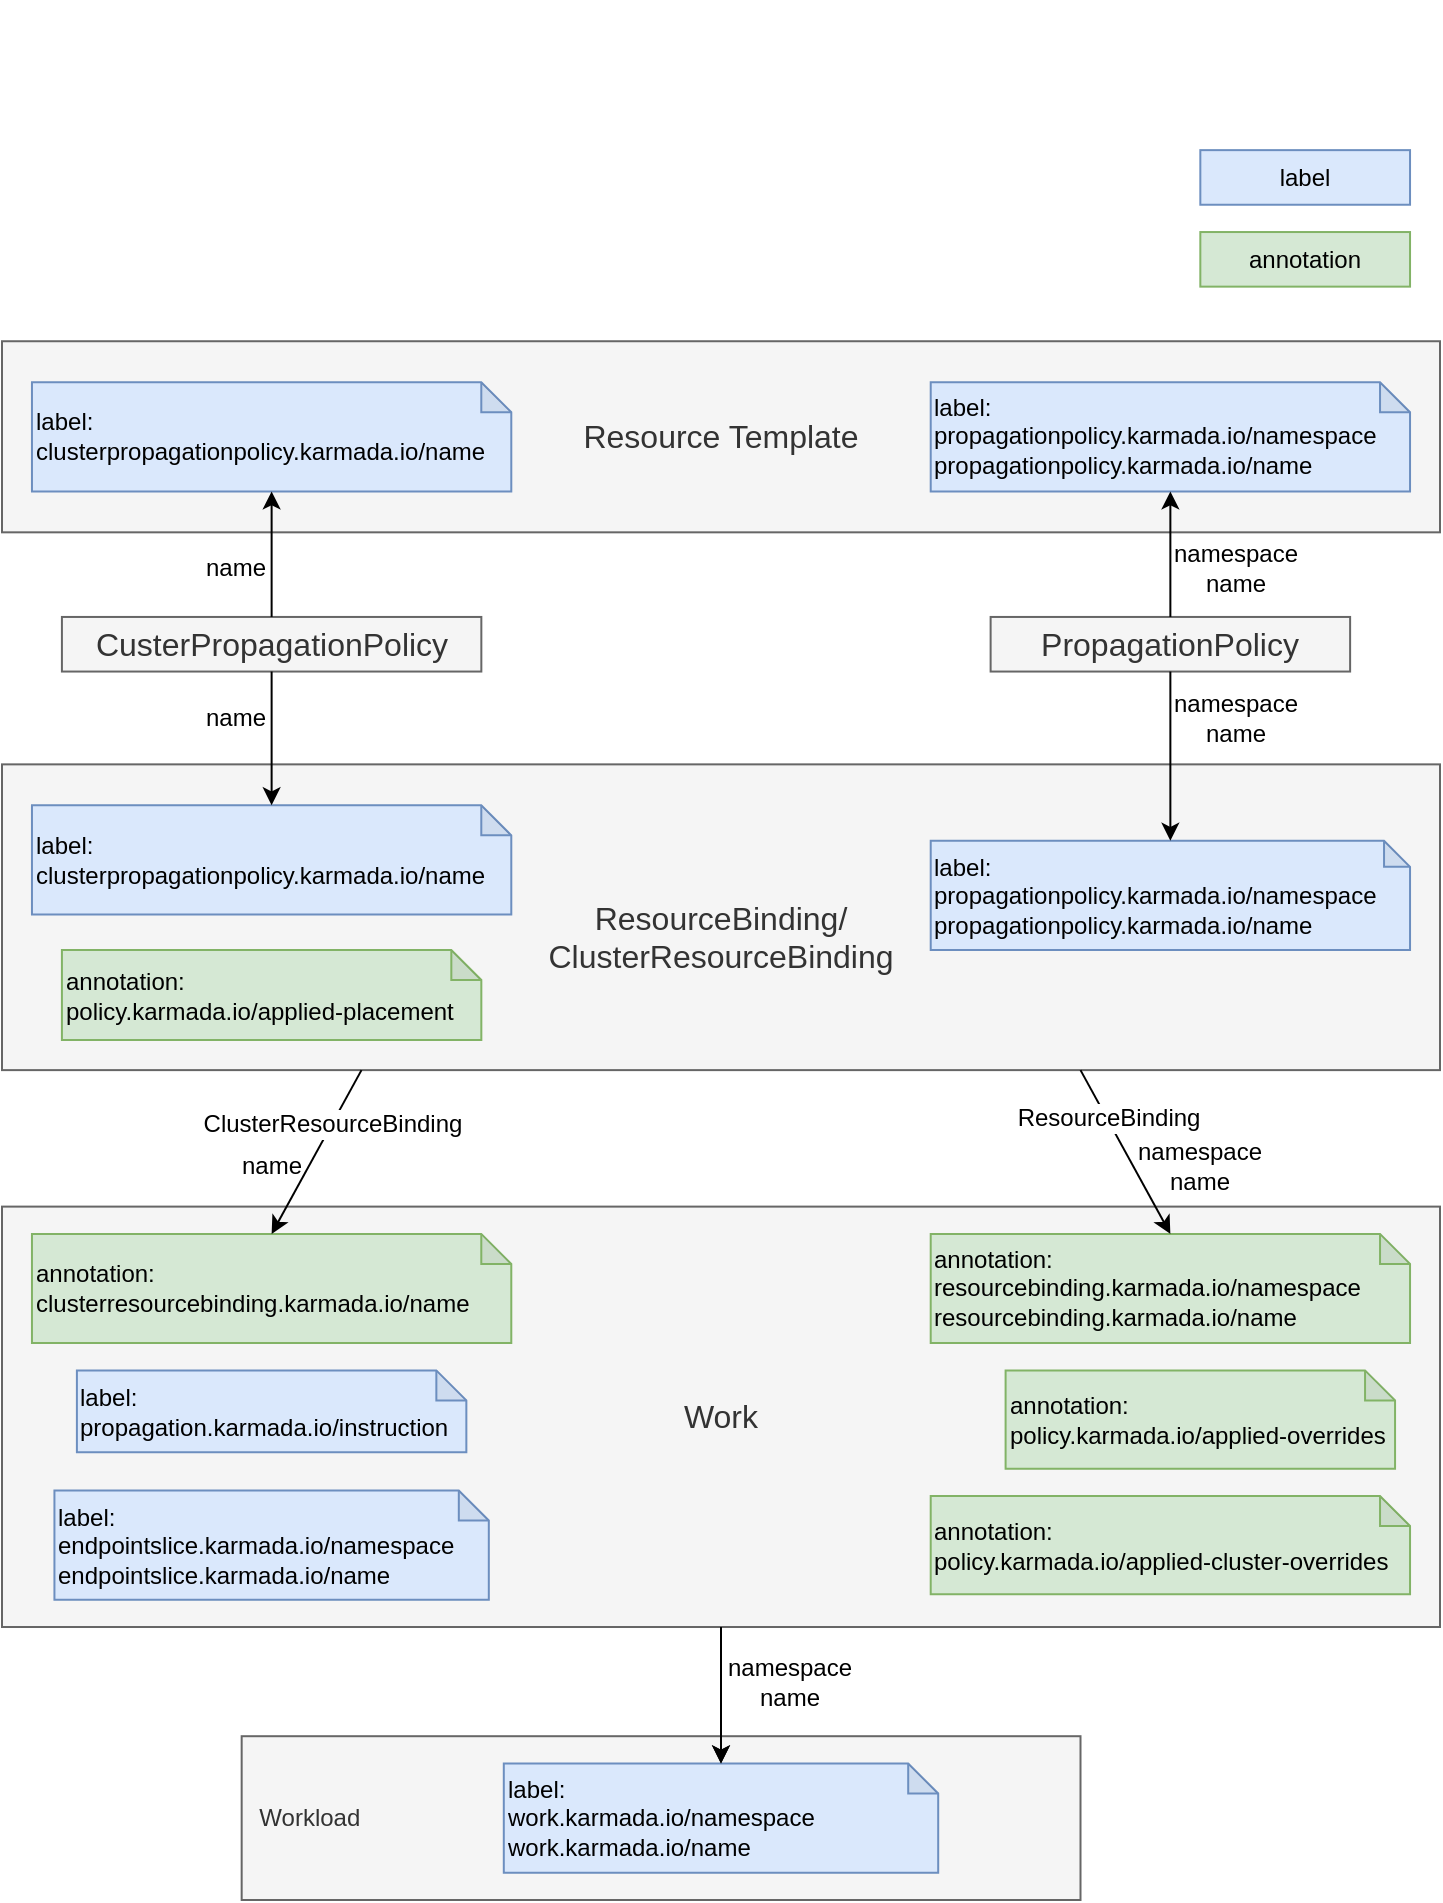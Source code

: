 <mxfile version="21.6.1" type="device">
  <diagram id="jWAMvOakBas4Yc_O8tK2" name="object association map">
    <mxGraphModel dx="864" dy="508" grid="0" gridSize="10" guides="1" tooltips="1" connect="1" arrows="1" fold="1" page="1" pageScale="1" pageWidth="827" pageHeight="1169" math="0" shadow="0">
      <root>
        <mxCell id="0" />
        <mxCell id="1" parent="0" />
        <mxCell id="i_2lN-LVfjnNXAP57_Qb-129" value="" style="group;container=0;" parent="1" vertex="1" connectable="0">
          <mxGeometry x="139.887" y="70" width="389.458" height="122.845" as="geometry" />
        </mxCell>
        <mxCell id="i_2lN-LVfjnNXAP57_Qb-188" value="" style="group;fontSize=15;" parent="1" vertex="1" connectable="0">
          <mxGeometry x="643.188" y="145.072" width="104.854" height="109.195" as="geometry" />
        </mxCell>
        <mxCell id="i_2lN-LVfjnNXAP57_Qb-184" value="&lt;font style=&quot;font-size: 12px&quot;&gt;label&lt;/font&gt;" style="rounded=0;whiteSpace=wrap;html=1;labelBackgroundColor=none;fontSize=8;fillColor=#dae8fc;strokeColor=#6c8ebf;" parent="i_2lN-LVfjnNXAP57_Qb-188" vertex="1">
          <mxGeometry x="14.979" width="104.854" height="27.299" as="geometry" />
        </mxCell>
        <mxCell id="i_2lN-LVfjnNXAP57_Qb-185" value="&lt;font style=&quot;font-size: 12px&quot;&gt;annotation&lt;/font&gt;" style="rounded=0;whiteSpace=wrap;html=1;labelBackgroundColor=none;fontSize=8;fillColor=#d5e8d4;strokeColor=#82b366;" parent="i_2lN-LVfjnNXAP57_Qb-188" vertex="1">
          <mxGeometry x="14.979" y="40.948" width="104.854" height="27.299" as="geometry" />
        </mxCell>
        <mxCell id="i_2lN-LVfjnNXAP57_Qb-24" value="&lt;font style=&quot;font-size: 16px&quot;&gt;&lt;br&gt;ResourceBinding/&lt;br&gt;ClusterResourceBinding&lt;/font&gt;" style="rounded=0;whiteSpace=wrap;html=1;align=center;fillColor=#f5f5f5;strokeColor=#666666;fontColor=#333333;verticalAlign=middle;" parent="1" vertex="1">
          <mxGeometry x="59" y="452.184" width="719" height="152.874" as="geometry" />
        </mxCell>
        <mxCell id="i_2lN-LVfjnNXAP57_Qb-75" value="&lt;font style=&quot;font-size: 16px&quot;&gt;Resource Template&lt;/font&gt;" style="rounded=0;whiteSpace=wrap;html=1;fontFamily=Helvetica;fontSize=8;align=center;labelBackgroundColor=none;fillColor=#f5f5f5;strokeColor=#666666;fontColor=#333333;" parent="1" vertex="1">
          <mxGeometry x="59" y="240.618" width="719" height="95.546" as="geometry" />
        </mxCell>
        <mxCell id="i_2lN-LVfjnNXAP57_Qb-19" value="&lt;font style=&quot;font-size: 16px&quot;&gt;CusterPropagationPolicy&lt;/font&gt;" style="rounded=0;whiteSpace=wrap;html=1;fillColor=#f5f5f5;strokeColor=#666666;fontColor=#333333;" parent="1" vertex="1">
          <mxGeometry x="88.958" y="378.477" width="209.708" height="27.299" as="geometry" />
        </mxCell>
        <UserObject label="&lt;div style=&quot;font-size: 12px&quot;&gt;&lt;font style=&quot;font-size: 12px&quot;&gt;label:&lt;/font&gt;&lt;/div&gt;&lt;font style=&quot;font-size: 12px&quot;&gt;propagationpolicy.karmada.io/namespace&lt;br&gt;propagationpolicy.karmada.io/name&lt;/font&gt;" link="propagationpolicy.karmada.io/namespacepropagationpolicy.karmada.io/name" id="i_2lN-LVfjnNXAP57_Qb-33">
          <mxCell style="shape=note;html=1;backgroundOutline=1;darkOpacity=0.05;rounded=0;fontSize=8;align=left;size=15;whiteSpace=wrap;fillColor=#dae8fc;strokeColor=#6c8ebf;" parent="1" vertex="1">
            <mxGeometry x="523.354" y="261.092" width="239.667" height="54.598" as="geometry" />
          </mxCell>
        </UserObject>
        <UserObject label="&lt;div style=&quot;font-size: 12px&quot;&gt;&lt;font style=&quot;font-size: 12px&quot;&gt;label:&lt;/font&gt;&lt;/div&gt;&lt;div style=&quot;font-size: 12px&quot;&gt;&lt;font style=&quot;font-size: 12px&quot;&gt;clusterpropagationpolicy.karmada.io/name&lt;/font&gt;&lt;br&gt;&lt;/div&gt;" link="propagationpolicy.karmada.io/namespacepropagationpolicy.karmada.io/name" id="i_2lN-LVfjnNXAP57_Qb-38">
          <mxCell style="shape=note;html=1;backgroundOutline=1;darkOpacity=0.05;rounded=0;fontSize=8;align=left;size=15;whiteSpace=wrap;fillColor=#dae8fc;strokeColor=#6c8ebf;" parent="1" vertex="1">
            <mxGeometry x="73.979" y="261.092" width="239.667" height="54.598" as="geometry" />
          </mxCell>
        </UserObject>
        <mxCell id="i_2lN-LVfjnNXAP57_Qb-48" value="&lt;font style=&quot;font-size: 16px&quot;&gt;PropagationPolicy&lt;/font&gt;" style="rounded=0;whiteSpace=wrap;html=1;fillColor=#f5f5f5;strokeColor=#666666;fontColor=#333333;" parent="1" vertex="1">
          <mxGeometry x="553.312" y="378.477" width="179.75" height="27.299" as="geometry" />
        </mxCell>
        <UserObject label="&lt;div style=&quot;font-size: 12px;&quot;&gt;&lt;span style=&quot;font-size: 12px;&quot;&gt;label:&lt;/span&gt;&lt;/div&gt;&lt;div style=&quot;font-size: 12px;&quot;&gt;clusterpropagationpolicy.karmada.io/name&lt;br style=&quot;font-size: 12px;&quot;&gt;&lt;/div&gt;" link="propagationpolicy.karmada.io/namespacepropagationpolicy.karmada.io/name" id="i_2lN-LVfjnNXAP57_Qb-66">
          <mxCell style="shape=note;html=1;backgroundOutline=1;darkOpacity=0.05;rounded=0;fontSize=12;align=left;size=15;whiteSpace=wrap;fillColor=#dae8fc;strokeColor=#6c8ebf;" parent="1" vertex="1">
            <mxGeometry x="73.979" y="472.658" width="239.667" height="54.598" as="geometry" />
          </mxCell>
        </UserObject>
        <UserObject label="&lt;div style=&quot;font-size: 12px;&quot;&gt;&lt;span style=&quot;font-size: 12px;&quot;&gt;label:&lt;/span&gt;&lt;/div&gt;propagationpolicy.karmada.io/namespace&lt;br style=&quot;font-size: 12px;&quot;&gt;propagationpolicy.karmada.io/name" link="propagationpolicy.karmada.io/namespacepropagationpolicy.karmada.io/name" id="i_2lN-LVfjnNXAP57_Qb-67">
          <mxCell style="shape=note;html=1;backgroundOutline=1;darkOpacity=0.05;rounded=0;fontSize=12;align=left;size=13;whiteSpace=wrap;fillColor=#dae8fc;strokeColor=#6c8ebf;" parent="1" vertex="1">
            <mxGeometry x="523.354" y="490.402" width="239.667" height="54.598" as="geometry" />
          </mxCell>
        </UserObject>
        <UserObject label="&lt;div style=&quot;font-size: 12px;&quot;&gt;annotation:&lt;/div&gt;&lt;div style=&quot;font-size: 12px;&quot;&gt;policy.karmada.io/applied-placement&lt;br style=&quot;font-size: 12px;&quot;&gt;&lt;/div&gt;" link="propagationpolicy.karmada.io/namespacepropagationpolicy.karmada.io/name" id="i_2lN-LVfjnNXAP57_Qb-76">
          <mxCell style="shape=note;html=1;backgroundOutline=1;darkOpacity=0.05;rounded=0;fontSize=12;align=left;size=15;whiteSpace=wrap;fillColor=#d5e8d4;strokeColor=#82b366;" parent="1" vertex="1">
            <mxGeometry x="88.958" y="545" width="209.708" height="45.043" as="geometry" />
          </mxCell>
        </UserObject>
        <mxCell id="i_2lN-LVfjnNXAP57_Qb-78" value="&lt;font style=&quot;font-size: 16px&quot;&gt;Work&lt;/font&gt;" style="rounded=0;whiteSpace=wrap;html=1;align=center;labelPosition=center;verticalLabelPosition=middle;verticalAlign=middle;fillColor=#f5f5f5;strokeColor=#666666;fontColor=#333333;" parent="1" vertex="1">
          <mxGeometry x="59" y="673.305" width="719" height="210.201" as="geometry" />
        </mxCell>
        <UserObject label="&lt;div style=&quot;font-size: 12px;&quot;&gt;&lt;span style=&quot;font-size: 12px;&quot;&gt;annotation:&lt;/span&gt;&lt;/div&gt;&lt;div style=&quot;&quot;&gt;clusterresourcebinding.karmada.io/name&lt;br style=&quot;font-size: 12px;&quot;&gt;&lt;/div&gt;" link="clusterresourcebinding.karmada.io/name" id="i_2lN-LVfjnNXAP57_Qb-83">
          <mxCell style="shape=note;html=1;backgroundOutline=1;darkOpacity=0.05;rounded=0;fontSize=12;align=left;size=15;whiteSpace=wrap;fillColor=#d5e8d4;strokeColor=#82b366;" parent="1" vertex="1">
            <mxGeometry x="73.979" y="686.954" width="239.667" height="54.598" as="geometry" />
          </mxCell>
        </UserObject>
        <UserObject label="&lt;div style=&quot;font-size: 12px;&quot;&gt;&lt;span style=&quot;font-size: 12px;&quot;&gt;annotation:&lt;/span&gt;&lt;/div&gt;&lt;div style=&quot;font-size: 12px;&quot;&gt;&lt;div style=&quot;font-size: 12px;&quot;&gt;resourcebinding.karmada.io/namespace&lt;/div&gt;&lt;div style=&quot;font-size: 12px;&quot;&gt;resourcebinding.karmada.io/name&lt;/div&gt;&lt;/div&gt;" link="resourcebinding.karmada.io/namespace resourcebinding.karmada.io/name" id="i_2lN-LVfjnNXAP57_Qb-84">
          <mxCell style="shape=note;html=1;backgroundOutline=1;darkOpacity=0.05;rounded=0;fontSize=12;align=left;size=15;whiteSpace=wrap;fillColor=#d5e8d4;strokeColor=#82b366;" parent="1" vertex="1">
            <mxGeometry x="523.354" y="686.954" width="239.667" height="54.598" as="geometry" />
          </mxCell>
        </UserObject>
        <mxCell id="i_2lN-LVfjnNXAP57_Qb-92" value="" style="endArrow=classic;html=1;fontFamily=Helvetica;fontSize=8;exitX=0.5;exitY=0;exitDx=0;exitDy=0;entryX=0.5;entryY=1;entryDx=0;entryDy=0;entryPerimeter=0;" parent="1" source="i_2lN-LVfjnNXAP57_Qb-19" target="i_2lN-LVfjnNXAP57_Qb-38" edge="1">
          <mxGeometry x="59" y="240.618" as="geometry">
            <mxPoint x="163.854" y="528.621" as="sourcePoint" />
            <mxPoint x="313.646" y="528.621" as="targetPoint" />
          </mxGeometry>
        </mxCell>
        <mxCell id="i_2lN-LVfjnNXAP57_Qb-95" value="" style="endArrow=classic;html=1;fontFamily=Helvetica;fontSize=8;exitX=0.5;exitY=1;exitDx=0;exitDy=0;entryX=0.5;entryY=0;entryDx=0;entryDy=0;entryPerimeter=0;" parent="1" source="i_2lN-LVfjnNXAP57_Qb-19" target="i_2lN-LVfjnNXAP57_Qb-66" edge="1">
          <mxGeometry x="59" y="240.618" as="geometry">
            <mxPoint x="163.854" y="528.621" as="sourcePoint" />
            <mxPoint x="313.646" y="528.621" as="targetPoint" />
          </mxGeometry>
        </mxCell>
        <mxCell id="i_2lN-LVfjnNXAP57_Qb-99" value="" style="endArrow=classic;html=1;fontFamily=Helvetica;fontSize=8;exitX=0.5;exitY=1;exitDx=0;exitDy=0;" parent="1" source="i_2lN-LVfjnNXAP57_Qb-48" target="i_2lN-LVfjnNXAP57_Qb-67" edge="1">
          <mxGeometry x="59" y="240.618" as="geometry">
            <mxPoint x="163.854" y="528.621" as="sourcePoint" />
            <mxPoint x="313.646" y="528.621" as="targetPoint" />
          </mxGeometry>
        </mxCell>
        <mxCell id="i_2lN-LVfjnNXAP57_Qb-101" value="" style="endArrow=classic;html=1;fontFamily=Helvetica;fontSize=8;exitX=0.5;exitY=0;exitDx=0;exitDy=0;" parent="1" source="i_2lN-LVfjnNXAP57_Qb-48" target="i_2lN-LVfjnNXAP57_Qb-33" edge="1">
          <mxGeometry x="59" y="240.618" as="geometry">
            <mxPoint x="163.854" y="528.621" as="sourcePoint" />
            <mxPoint x="313.646" y="528.621" as="targetPoint" />
          </mxGeometry>
        </mxCell>
        <mxCell id="i_2lN-LVfjnNXAP57_Qb-108" value="" style="endArrow=classic;html=1;fontFamily=Helvetica;fontSize=8;exitX=0.25;exitY=1;exitDx=0;exitDy=0;entryX=0.5;entryY=0;entryDx=0;entryDy=0;entryPerimeter=0;" parent="1" source="i_2lN-LVfjnNXAP57_Qb-24" target="i_2lN-LVfjnNXAP57_Qb-83" edge="1">
          <mxGeometry x="59" y="240.618" as="geometry">
            <mxPoint x="163.854" y="523.161" as="sourcePoint" />
            <mxPoint x="313.646" y="523.161" as="targetPoint" />
          </mxGeometry>
        </mxCell>
        <mxCell id="i_2lN-LVfjnNXAP57_Qb-110" value="ClusterResourceBinding" style="edgeLabel;html=1;align=center;verticalAlign=middle;resizable=0;points=[];fontSize=12;fontFamily=Helvetica;" parent="i_2lN-LVfjnNXAP57_Qb-108" vertex="1" connectable="0">
          <mxGeometry x="-0.344" relative="1" as="geometry">
            <mxPoint as="offset" />
          </mxGeometry>
        </mxCell>
        <mxCell id="i_2lN-LVfjnNXAP57_Qb-111" value="" style="endArrow=classic;html=1;fontFamily=Helvetica;fontSize=8;exitX=0.75;exitY=1;exitDx=0;exitDy=0;entryX=0.5;entryY=0;entryDx=0;entryDy=0;entryPerimeter=0;" parent="1" source="i_2lN-LVfjnNXAP57_Qb-24" target="i_2lN-LVfjnNXAP57_Qb-84" edge="1">
          <mxGeometry x="59" y="240.618" as="geometry">
            <mxPoint x="163.854" y="523.161" as="sourcePoint" />
            <mxPoint x="313.646" y="523.161" as="targetPoint" />
          </mxGeometry>
        </mxCell>
        <mxCell id="i_2lN-LVfjnNXAP57_Qb-113" value="&lt;font style=&quot;font-size: 12px&quot;&gt;ResourceBinding&lt;/font&gt;" style="edgeLabel;html=1;align=center;verticalAlign=middle;resizable=0;points=[];fontSize=8;fontFamily=Helvetica;" parent="i_2lN-LVfjnNXAP57_Qb-111" vertex="1" connectable="0">
          <mxGeometry x="-0.406" relative="1" as="geometry">
            <mxPoint as="offset" />
          </mxGeometry>
        </mxCell>
        <UserObject label="&lt;div style=&quot;font-size: 12px;&quot;&gt;&lt;span style=&quot;font-size: 12px;&quot;&gt;label:&lt;/span&gt;&lt;/div&gt;&lt;div style=&quot;font-size: 12px;&quot;&gt;propagation.karmada.io/instruction&lt;br style=&quot;font-size: 12px;&quot;&gt;&lt;/div&gt;" link="clusterresourcebinding.karmada.io/name" id="i_2lN-LVfjnNXAP57_Qb-114">
          <mxCell style="shape=note;html=1;backgroundOutline=1;darkOpacity=0.05;rounded=0;fontSize=12;align=left;size=15;whiteSpace=wrap;fillColor=#dae8fc;strokeColor=#6c8ebf;" parent="1" vertex="1">
            <mxGeometry x="96.448" y="755.201" width="194.729" height="40.948" as="geometry" />
          </mxCell>
        </UserObject>
        <UserObject label="&lt;div style=&quot;font-size: 12px;&quot;&gt;&lt;span style=&quot;font-size: 12px;&quot;&gt;label:&lt;/span&gt;&lt;/div&gt;&lt;div style=&quot;font-size: 12px;&quot;&gt;&lt;div style=&quot;font-size: 12px;&quot;&gt;endpointslice.karmada.io/namespace&lt;/div&gt;&lt;div style=&quot;font-size: 12px;&quot;&gt;endpointslice.karmada.io/name&lt;/div&gt;&lt;/div&gt;" link="clusterresourcebinding.karmada.io/name" id="i_2lN-LVfjnNXAP57_Qb-116">
          <mxCell style="shape=note;html=1;backgroundOutline=1;darkOpacity=0.05;rounded=0;fontSize=12;align=left;size=15;whiteSpace=wrap;fillColor=#dae8fc;strokeColor=#6c8ebf;" parent="1" vertex="1">
            <mxGeometry x="85.214" y="815.259" width="217.198" height="54.598" as="geometry" />
          </mxCell>
        </UserObject>
        <UserObject label="&lt;div style=&quot;font-size: 12px;&quot;&gt;annotation:&lt;/div&gt;&lt;div style=&quot;font-size: 12px;&quot;&gt;policy.karmada.io/applied-cluster-overrides&lt;br style=&quot;font-size: 12px;&quot;&gt;&lt;/div&gt;" link="clusterresourcebinding.karmada.io/name" id="i_2lN-LVfjnNXAP57_Qb-118">
          <mxCell style="shape=note;html=1;backgroundOutline=1;darkOpacity=0.05;rounded=0;fontSize=12;align=left;size=15;whiteSpace=wrap;fillColor=#d5e8d4;strokeColor=#82b366;" parent="1" vertex="1">
            <mxGeometry x="523.354" y="817.989" width="239.667" height="49.138" as="geometry" />
          </mxCell>
        </UserObject>
        <UserObject label="&lt;div style=&quot;font-size: 12px;&quot;&gt;annotation:&lt;/div&gt;&lt;div style=&quot;font-size: 12px;&quot;&gt;policy.karmada.io/applied-overrides&lt;br style=&quot;font-size: 12px;&quot;&gt;&lt;/div&gt;" link="clusterresourcebinding.karmada.io/name" id="i_2lN-LVfjnNXAP57_Qb-120">
          <mxCell style="shape=note;html=1;backgroundOutline=1;darkOpacity=0.05;rounded=0;fontSize=12;align=left;size=15;whiteSpace=wrap;fillColor=#d5e8d4;strokeColor=#82b366;" parent="1" vertex="1">
            <mxGeometry x="560.802" y="755.201" width="194.729" height="49.138" as="geometry" />
          </mxCell>
        </UserObject>
        <mxCell id="i_2lN-LVfjnNXAP57_Qb-122" value="&amp;nbsp; Workload" style="rounded=0;whiteSpace=wrap;html=1;align=left;labelPosition=center;verticalLabelPosition=middle;verticalAlign=middle;fillColor=#f5f5f5;strokeColor=#666666;fontColor=#333333;" parent="1" vertex="1">
          <mxGeometry x="178.833" y="938.103" width="419.417" height="81.897" as="geometry" />
        </mxCell>
        <UserObject label="&lt;div style=&quot;font-size: 12px;&quot;&gt;&lt;span style=&quot;font-size: 12px;&quot;&gt;label:&lt;/span&gt;&lt;/div&gt;&lt;div style=&quot;font-size: 12px;&quot;&gt;&lt;div style=&quot;font-size: 12px;&quot;&gt;work.karmada.io/namespace&lt;/div&gt;&lt;div style=&quot;font-size: 12px;&quot;&gt;work.karmada.io/name&lt;/div&gt;&lt;/div&gt;" link="clusterresourcebinding.karmada.io/name" id="i_2lN-LVfjnNXAP57_Qb-123">
          <mxCell style="shape=note;html=1;backgroundOutline=1;darkOpacity=0.05;rounded=0;fontSize=12;align=left;size=15;whiteSpace=wrap;fillColor=#dae8fc;strokeColor=#6c8ebf;" parent="1" vertex="1">
            <mxGeometry x="309.901" y="951.753" width="217.198" height="54.598" as="geometry" />
          </mxCell>
        </UserObject>
        <mxCell id="i_2lN-LVfjnNXAP57_Qb-131" value="" style="edgeStyle=none;rounded=0;orthogonalLoop=1;jettySize=auto;html=1;fontFamily=Helvetica;fontSize=8;" parent="1" source="i_2lN-LVfjnNXAP57_Qb-78" target="i_2lN-LVfjnNXAP57_Qb-123" edge="1">
          <mxGeometry x="59" y="240.618" as="geometry" />
        </mxCell>
        <mxCell id="i_2lN-LVfjnNXAP57_Qb-124" value="" style="endArrow=classic;html=1;fontFamily=Helvetica;fontSize=8;exitX=0.5;exitY=1;exitDx=0;exitDy=0;entryX=0.5;entryY=0;entryDx=0;entryDy=0;entryPerimeter=0;" parent="1" source="i_2lN-LVfjnNXAP57_Qb-78" target="i_2lN-LVfjnNXAP57_Qb-123" edge="1">
          <mxGeometry x="59" y="240.618" as="geometry">
            <mxPoint x="208.792" y="419.425" as="sourcePoint" />
            <mxPoint x="208.792" y="486.307" as="targetPoint" />
          </mxGeometry>
        </mxCell>
        <mxCell id="i_2lN-LVfjnNXAP57_Qb-136" value="&lt;font style=&quot;font-size: 12px&quot;&gt;name&lt;/font&gt;" style="text;html=1;strokeColor=none;fillColor=none;align=center;verticalAlign=middle;whiteSpace=wrap;rounded=0;labelBackgroundColor=none;fontSize=8;" parent="1" vertex="1">
          <mxGeometry x="145.879" y="340.259" width="59.917" height="27.299" as="geometry" />
        </mxCell>
        <mxCell id="i_2lN-LVfjnNXAP57_Qb-176" value="&lt;font style=&quot;font-size: 12px&quot;&gt;name&lt;/font&gt;" style="text;html=1;strokeColor=none;fillColor=none;align=center;verticalAlign=middle;whiteSpace=wrap;rounded=0;labelBackgroundColor=none;fontSize=8;" parent="1" vertex="1">
          <mxGeometry x="145.879" y="415.33" width="59.917" height="27.299" as="geometry" />
        </mxCell>
        <mxCell id="i_2lN-LVfjnNXAP57_Qb-177" value="&lt;font style=&quot;font-size: 12px&quot;&gt;namespace&lt;br&gt;name&lt;/font&gt;" style="text;html=1;strokeColor=none;fillColor=none;align=center;verticalAlign=middle;whiteSpace=wrap;rounded=0;labelBackgroundColor=none;fontSize=8;" parent="1" vertex="1">
          <mxGeometry x="646.183" y="340.259" width="59.917" height="27.299" as="geometry" />
        </mxCell>
        <mxCell id="i_2lN-LVfjnNXAP57_Qb-179" value="&lt;font style=&quot;font-size: 12px&quot;&gt;namespace&lt;br&gt;name&lt;/font&gt;" style="text;html=1;strokeColor=none;fillColor=none;align=center;verticalAlign=middle;whiteSpace=wrap;rounded=0;labelBackgroundColor=none;fontSize=8;" parent="1" vertex="1">
          <mxGeometry x="646.183" y="415.33" width="59.917" height="27.299" as="geometry" />
        </mxCell>
        <mxCell id="i_2lN-LVfjnNXAP57_Qb-180" value="namespace&lt;br style=&quot;font-size: 12px;&quot;&gt;name" style="text;html=1;strokeColor=none;fillColor=none;align=center;verticalAlign=middle;whiteSpace=wrap;rounded=0;labelBackgroundColor=none;fontSize=12;" parent="1" vertex="1">
          <mxGeometry x="628.208" y="639.181" width="59.917" height="27.299" as="geometry" />
        </mxCell>
        <mxCell id="i_2lN-LVfjnNXAP57_Qb-181" value="namespace&lt;br style=&quot;font-size: 12px;&quot;&gt;name" style="text;html=1;strokeColor=none;fillColor=none;align=center;verticalAlign=middle;whiteSpace=wrap;rounded=0;labelBackgroundColor=none;fontSize=12;" parent="1" vertex="1">
          <mxGeometry x="422.994" y="897.155" width="59.917" height="27.299" as="geometry" />
        </mxCell>
        <mxCell id="i_2lN-LVfjnNXAP57_Qb-182" value="name" style="text;html=1;strokeColor=none;fillColor=none;align=center;verticalAlign=middle;whiteSpace=wrap;rounded=0;labelBackgroundColor=none;fontSize=12;" parent="1" vertex="1">
          <mxGeometry x="163.854" y="639.181" width="59.917" height="27.299" as="geometry" />
        </mxCell>
      </root>
    </mxGraphModel>
  </diagram>
</mxfile>
